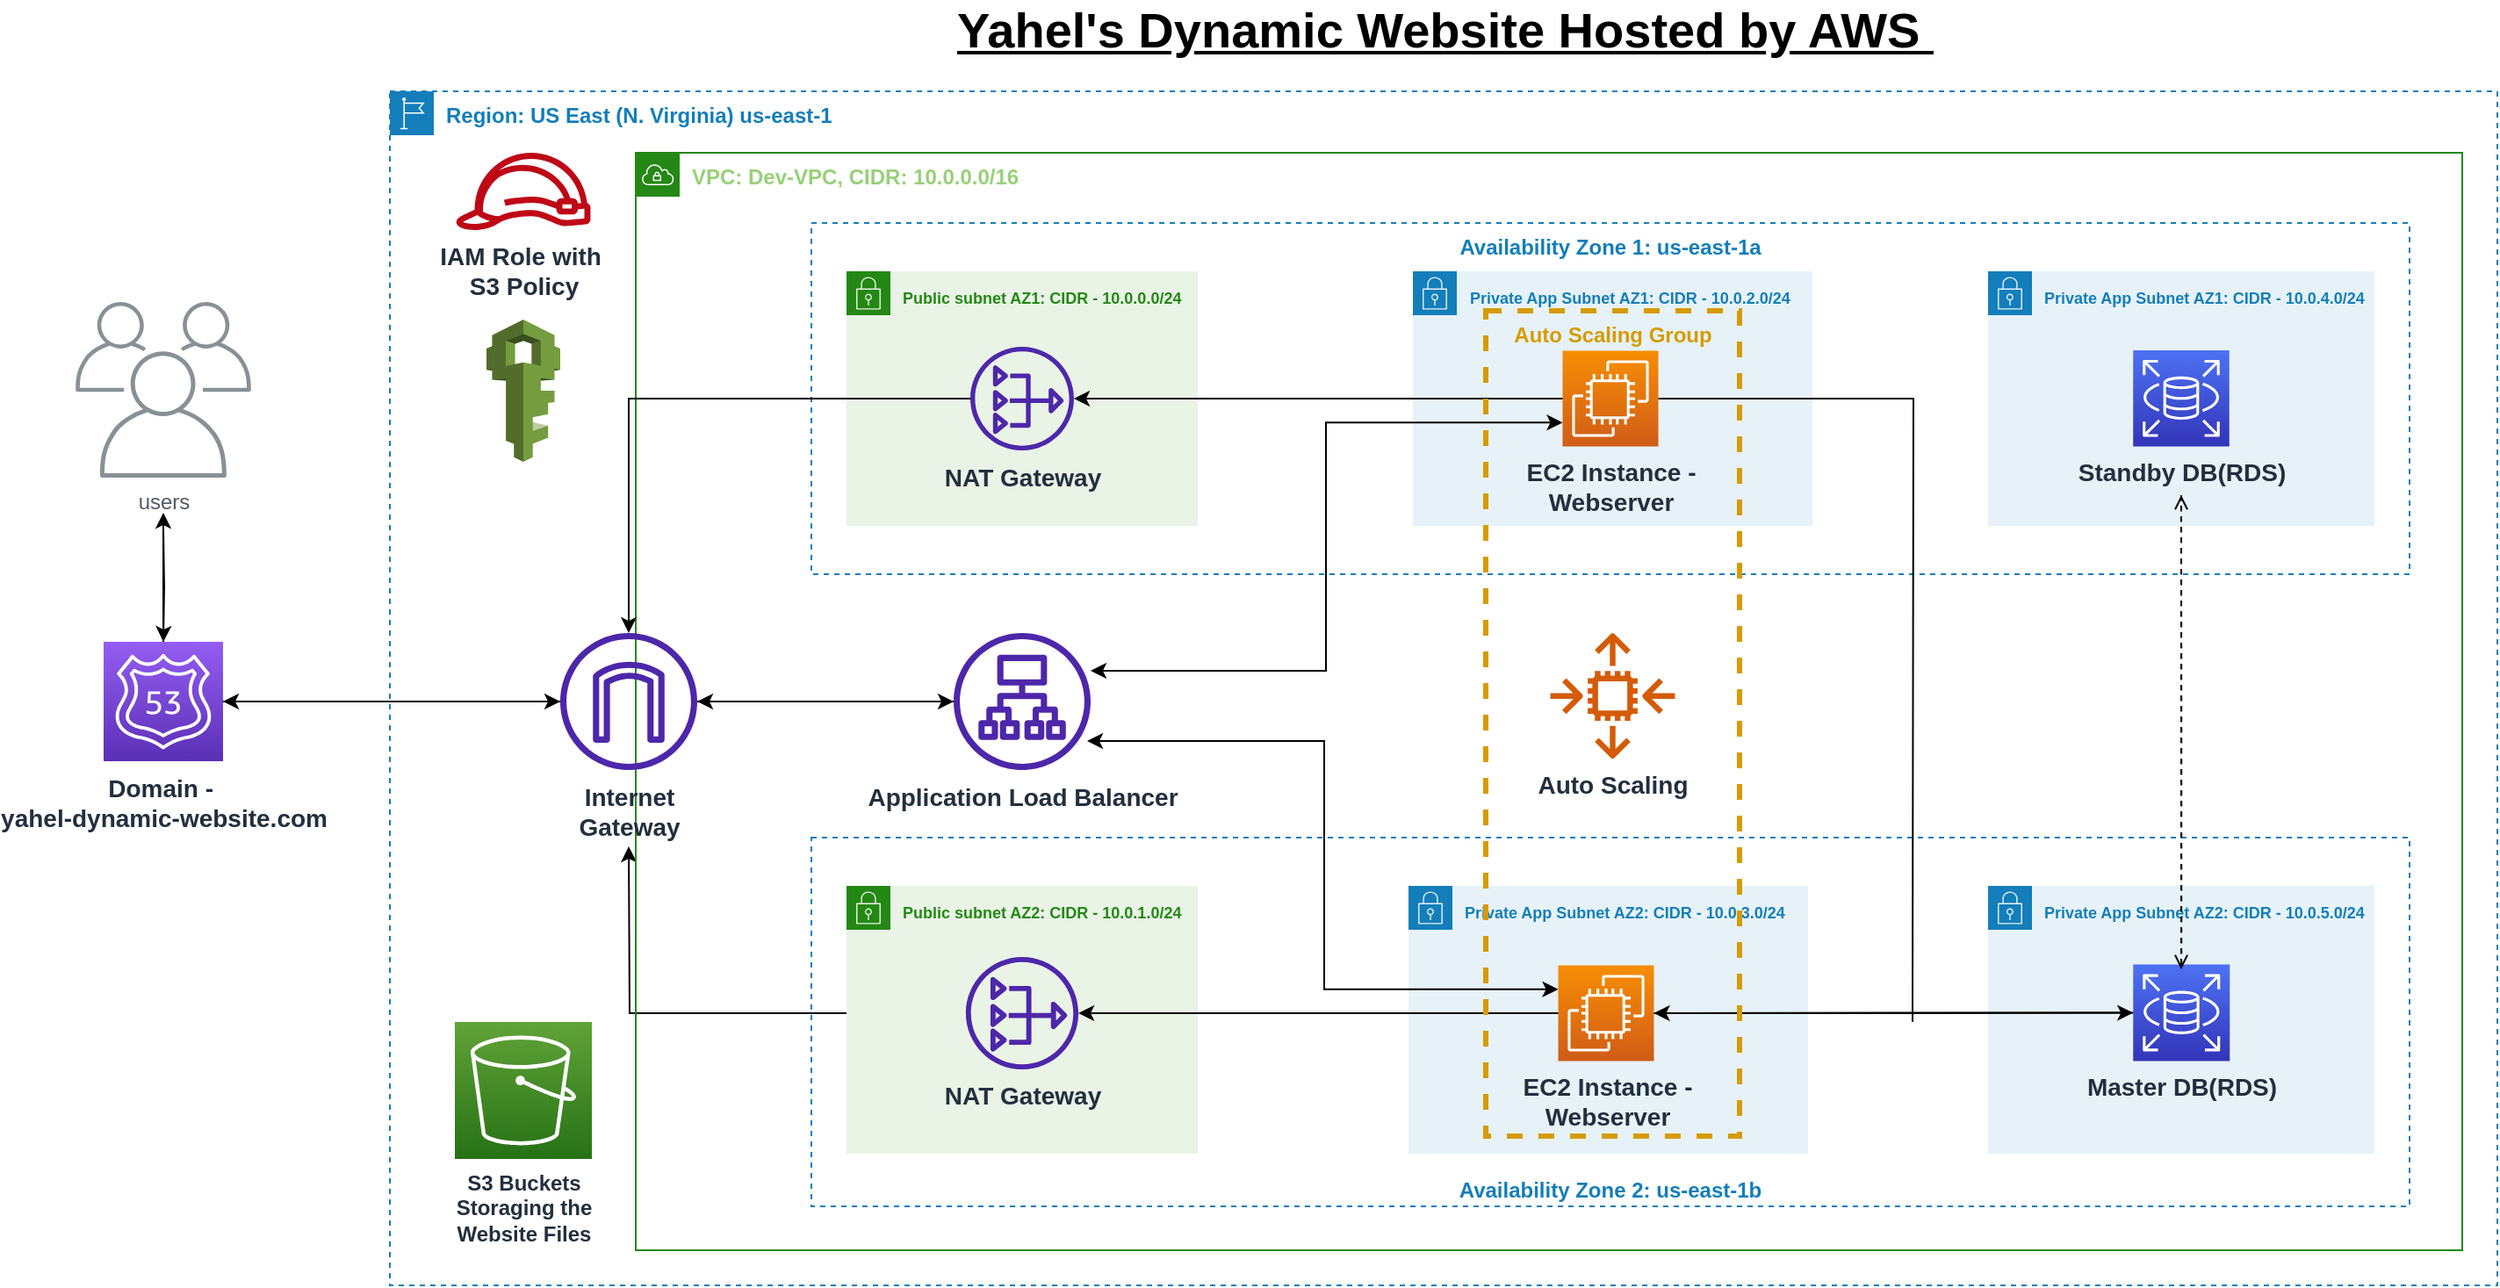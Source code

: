 <mxfile version="21.0.6" type="github" pages="2"><diagram name="‫עמוד-1‬" id="mrqyS759cPholUG1vYj5"><mxGraphModel dx="2927" dy="2315" grid="1" gridSize="10" guides="1" tooltips="1" connect="1" arrows="1" fold="1" page="1" pageScale="1" pageWidth="827" pageHeight="1169" math="0" shadow="0"><root><mxCell id="0"/><mxCell id="1" parent="0"/><mxCell id="oD1nlPDl4kJkuh32AADf-1" value="&lt;b&gt;Region: US East (N. Virginia) us-east-1&lt;/b&gt;" style="points=[[0,0],[0.25,0],[0.5,0],[0.75,0],[1,0],[1,0.25],[1,0.5],[1,0.75],[1,1],[0.75,1],[0.5,1],[0.25,1],[0,1],[0,0.75],[0,0.5],[0,0.25]];outlineConnect=0;gradientColor=none;html=1;whiteSpace=wrap;fontSize=12;fontStyle=0;container=1;pointerEvents=0;collapsible=0;recursiveResize=0;shape=mxgraph.aws4.group;grIcon=mxgraph.aws4.group_region;strokeColor=#147EBA;fillColor=none;verticalAlign=top;align=left;spacingLeft=30;fontColor=#147EBA;dashed=1;" parent="1" vertex="1"><mxGeometry x="-187" y="-50" width="1200" height="680" as="geometry"/></mxCell><mxCell id="oD1nlPDl4kJkuh32AADf-19" style="edgeStyle=orthogonalEdgeStyle;rounded=0;orthogonalLoop=1;jettySize=auto;html=1;" parent="oD1nlPDl4kJkuh32AADf-1" source="oD1nlPDl4kJkuh32AADf-16" edge="1"><mxGeometry relative="1" as="geometry"><mxPoint x="136" y="430" as="targetPoint"/></mxGeometry></mxCell><mxCell id="oD1nlPDl4kJkuh32AADf-104" value="&lt;b&gt;S3 Buckets &lt;br&gt;Storaging the&lt;br&gt;Website Files&lt;/b&gt;" style="sketch=0;points=[[0,0,0],[0.25,0,0],[0.5,0,0],[0.75,0,0],[1,0,0],[0,1,0],[0.25,1,0],[0.5,1,0],[0.75,1,0],[1,1,0],[0,0.25,0],[0,0.5,0],[0,0.75,0],[1,0.25,0],[1,0.5,0],[1,0.75,0]];outlineConnect=0;fontColor=#232F3E;gradientColor=#60A337;gradientDirection=north;fillColor=#277116;strokeColor=#ffffff;dashed=0;verticalLabelPosition=bottom;verticalAlign=top;align=center;html=1;fontSize=12;fontStyle=0;aspect=fixed;shape=mxgraph.aws4.resourceIcon;resIcon=mxgraph.aws4.s3;" parent="oD1nlPDl4kJkuh32AADf-1" vertex="1"><mxGeometry x="37" y="530" width="78" height="78" as="geometry"/></mxCell><mxCell id="oD1nlPDl4kJkuh32AADf-107" value="&lt;font style=&quot;font-size: 14px;&quot;&gt;IAM Role with&amp;nbsp;&lt;br&gt;S3 Policy&lt;/font&gt;" style="sketch=0;outlineConnect=0;fontColor=#232F3E;gradientColor=none;fillColor=#BF0816;strokeColor=none;dashed=0;verticalLabelPosition=bottom;verticalAlign=top;align=center;html=1;fontSize=12;fontStyle=1;aspect=fixed;pointerEvents=1;shape=mxgraph.aws4.role;" parent="oD1nlPDl4kJkuh32AADf-1" vertex="1"><mxGeometry x="37" y="35" width="78" height="44" as="geometry"/></mxCell><mxCell id="oD1nlPDl4kJkuh32AADf-108" value="" style="outlineConnect=0;dashed=0;verticalLabelPosition=bottom;verticalAlign=top;align=center;html=1;shape=mxgraph.aws3.iam;fillColor=#759C3E;gradientColor=none;" parent="oD1nlPDl4kJkuh32AADf-1" vertex="1"><mxGeometry x="55" y="130" width="42" height="81" as="geometry"/></mxCell><mxCell id="oD1nlPDl4kJkuh32AADf-53" value="" style="endArrow=classic;html=1;rounded=0;entryX=1;entryY=0;entryDx=0;entryDy=0;" parent="1" edge="1"><mxGeometry width="50" height="50" relative="1" as="geometry"><mxPoint x="340" y="280" as="sourcePoint"/><mxPoint x="212" y="280" as="targetPoint"/></mxGeometry></mxCell><mxCell id="oD1nlPDl4kJkuh32AADf-56" value="" style="endArrow=classic;html=1;rounded=0;entryX=0.75;entryY=0;entryDx=0;entryDy=0;" parent="1" edge="1"><mxGeometry width="50" height="50" relative="1" as="geometry"><mxPoint x="340" y="320" as="sourcePoint"/><mxPoint x="210" y="320" as="targetPoint"/></mxGeometry></mxCell><mxCell id="oD1nlPDl4kJkuh32AADf-99" style="edgeStyle=orthogonalEdgeStyle;rounded=0;orthogonalLoop=1;jettySize=auto;html=1;" parent="1" source="oD1nlPDl4kJkuh32AADf-98" target="oD1nlPDl4kJkuh32AADf-13" edge="1"><mxGeometry relative="1" as="geometry"/></mxCell><mxCell id="oD1nlPDl4kJkuh32AADf-102" style="edgeStyle=orthogonalEdgeStyle;rounded=0;orthogonalLoop=1;jettySize=auto;html=1;" parent="1" source="oD1nlPDl4kJkuh32AADf-98" edge="1"><mxGeometry relative="1" as="geometry"><mxPoint x="-316" y="190" as="targetPoint"/></mxGeometry></mxCell><mxCell id="oD1nlPDl4kJkuh32AADf-98" value="&lt;b style=&quot;font-size: 14px;&quot;&gt;Domain -&amp;nbsp;&lt;br&gt;yahel-dynamic-website.com&lt;br&gt;&lt;/b&gt;" style="sketch=0;points=[[0,0,0],[0.25,0,0],[0.5,0,0],[0.75,0,0],[1,0,0],[0,1,0],[0.25,1,0],[0.5,1,0],[0.75,1,0],[1,1,0],[0,0.25,0],[0,0.5,0],[0,0.75,0],[1,0.25,0],[1,0.5,0],[1,0.75,0]];outlineConnect=0;fontColor=#232F3E;gradientColor=#945DF2;gradientDirection=north;fillColor=#5A30B5;strokeColor=#ffffff;dashed=0;verticalLabelPosition=bottom;verticalAlign=top;align=center;html=1;fontSize=12;fontStyle=0;aspect=fixed;shape=mxgraph.aws4.resourceIcon;resIcon=mxgraph.aws4.route_53;" parent="1" vertex="1"><mxGeometry x="-350" y="263.5" width="68" height="68" as="geometry"/></mxCell><mxCell id="oD1nlPDl4kJkuh32AADf-100" style="edgeStyle=orthogonalEdgeStyle;rounded=0;orthogonalLoop=1;jettySize=auto;html=1;" parent="1" source="oD1nlPDl4kJkuh32AADf-13" target="oD1nlPDl4kJkuh32AADf-98" edge="1"><mxGeometry relative="1" as="geometry"/></mxCell><mxCell id="oD1nlPDl4kJkuh32AADf-103" style="edgeStyle=orthogonalEdgeStyle;rounded=0;orthogonalLoop=1;jettySize=auto;html=1;entryX=0.5;entryY=0;entryDx=0;entryDy=0;entryPerimeter=0;" parent="1" target="oD1nlPDl4kJkuh32AADf-98" edge="1"><mxGeometry relative="1" as="geometry"><mxPoint x="-316" y="200" as="sourcePoint"/></mxGeometry></mxCell><mxCell id="oD1nlPDl4kJkuh32AADf-101" value="users" style="sketch=0;outlineConnect=0;gradientColor=none;fontColor=#545B64;strokeColor=none;fillColor=#879196;dashed=0;verticalLabelPosition=bottom;verticalAlign=top;align=center;html=1;fontSize=12;fontStyle=0;aspect=fixed;shape=mxgraph.aws4.illustration_users;pointerEvents=1" parent="1" vertex="1"><mxGeometry x="-366" y="70" width="100" height="100" as="geometry"/></mxCell><mxCell id="oD1nlPDl4kJkuh32AADf-109" value="&lt;font style=&quot;font-size: 28px;&quot;&gt;&lt;b&gt;&lt;u&gt;Yahel's Dynamic Website Hosted by AWS&amp;nbsp;&lt;/u&gt;&lt;/b&gt;&lt;/font&gt;" style="text;strokeColor=none;align=center;fillColor=none;html=1;verticalAlign=middle;whiteSpace=wrap;rounded=0;" parent="1" vertex="1"><mxGeometry x="119" y="-100" width="590" height="30" as="geometry"/></mxCell><mxCell id="oD1nlPDl4kJkuh32AADf-2" value="&lt;font color=&quot;#97d077&quot;&gt;&lt;b&gt;VPC: Dev-VPC, CIDR: 10.0.0.0/16&lt;/b&gt;&lt;/font&gt;" style="points=[[0,0],[0.25,0],[0.5,0],[0.75,0],[1,0],[1,0.25],[1,0.5],[1,0.75],[1,1],[0.75,1],[0.5,1],[0.25,1],[0,1],[0,0.75],[0,0.5],[0,0.25]];outlineConnect=0;gradientColor=none;html=1;whiteSpace=wrap;fontSize=12;fontStyle=0;container=1;pointerEvents=0;collapsible=0;recursiveResize=0;shape=mxgraph.aws4.group;grIcon=mxgraph.aws4.group_vpc;strokeColor=#248814;fillColor=none;verticalAlign=top;align=left;spacingLeft=30;fontColor=#AAB7B8;dashed=0;" parent="1" vertex="1"><mxGeometry x="-47" y="-15" width="1040" height="625" as="geometry"/></mxCell><mxCell id="oD1nlPDl4kJkuh32AADf-4" value="&lt;b&gt;Availability Zone 1: us-east-1a&lt;/b&gt;" style="fillColor=none;strokeColor=#147EBA;dashed=1;verticalAlign=top;fontStyle=0;fontColor=#147EBA;whiteSpace=wrap;html=1;labelBackgroundColor=default;" parent="oD1nlPDl4kJkuh32AADf-2" vertex="1"><mxGeometry x="100" y="40" width="910" height="200" as="geometry"/></mxCell><mxCell id="oD1nlPDl4kJkuh32AADf-5" value="&lt;b&gt;Availability Zone 2: us-east-1b&lt;/b&gt;" style="fillColor=none;strokeColor=#147EBA;dashed=1;verticalAlign=bottom;fontStyle=0;fontColor=#147EBA;whiteSpace=wrap;html=1;" parent="oD1nlPDl4kJkuh32AADf-2" vertex="1"><mxGeometry x="100" y="390" width="910" height="210" as="geometry"/></mxCell><mxCell id="oD1nlPDl4kJkuh32AADf-6" value="&lt;b&gt;&lt;font style=&quot;font-size: 9px;&quot;&gt;Public subnet AZ1: CIDR - 10.0.0.0/24&lt;/font&gt;&lt;/b&gt;" style="points=[[0,0],[0.25,0],[0.5,0],[0.75,0],[1,0],[1,0.25],[1,0.5],[1,0.75],[1,1],[0.75,1],[0.5,1],[0.25,1],[0,1],[0,0.75],[0,0.5],[0,0.25]];outlineConnect=0;gradientColor=none;html=1;whiteSpace=wrap;fontSize=12;fontStyle=0;container=1;pointerEvents=0;collapsible=0;recursiveResize=0;shape=mxgraph.aws4.group;grIcon=mxgraph.aws4.group_security_group;grStroke=0;strokeColor=#248814;fillColor=#E9F3E6;verticalAlign=top;align=left;spacingLeft=30;fontColor=#248814;dashed=0;" parent="oD1nlPDl4kJkuh32AADf-2" vertex="1"><mxGeometry x="120" y="67.5" width="200" height="145" as="geometry"/></mxCell><mxCell id="oD1nlPDl4kJkuh32AADf-15" value="&lt;b&gt;&lt;font style=&quot;font-size: 14px;&quot;&gt;NAT Gateway&lt;/font&gt;&lt;/b&gt;" style="sketch=0;outlineConnect=0;fontColor=#232F3E;gradientColor=none;fillColor=#4D27AA;strokeColor=none;dashed=0;verticalLabelPosition=bottom;verticalAlign=top;align=center;html=1;fontSize=12;fontStyle=0;aspect=fixed;pointerEvents=1;shape=mxgraph.aws4.nat_gateway;" parent="oD1nlPDl4kJkuh32AADf-6" vertex="1"><mxGeometry x="70.5" y="43" width="59" height="59" as="geometry"/></mxCell><mxCell id="oD1nlPDl4kJkuh32AADf-7" value="&lt;b style=&quot;border-color: var(--border-color);&quot;&gt;&lt;font style=&quot;border-color: var(--border-color); font-size: 9px;&quot;&gt;Public subnet AZ2: CIDR - 10.0.1.0/24&lt;/font&gt;&lt;/b&gt;" style="points=[[0,0],[0.25,0],[0.5,0],[0.75,0],[1,0],[1,0.25],[1,0.5],[1,0.75],[1,1],[0.75,1],[0.5,1],[0.25,1],[0,1],[0,0.75],[0,0.5],[0,0.25]];outlineConnect=0;gradientColor=none;html=1;whiteSpace=wrap;fontSize=12;fontStyle=0;container=1;pointerEvents=0;collapsible=0;recursiveResize=0;shape=mxgraph.aws4.group;grIcon=mxgraph.aws4.group_security_group;grStroke=0;strokeColor=#248814;fillColor=#E9F3E6;verticalAlign=top;align=left;spacingLeft=30;fontColor=#248814;dashed=0;" parent="oD1nlPDl4kJkuh32AADf-2" vertex="1"><mxGeometry x="120" y="417.5" width="200" height="152.5" as="geometry"/></mxCell><mxCell id="oD1nlPDl4kJkuh32AADf-16" value="&lt;b&gt;&lt;font style=&quot;font-size: 14px;&quot;&gt;NAT Gateway&lt;/font&gt;&lt;/b&gt;" style="sketch=0;outlineConnect=0;fontColor=#232F3E;gradientColor=none;fillColor=#4D27AA;strokeColor=none;dashed=0;verticalLabelPosition=bottom;verticalAlign=top;align=center;html=1;fontSize=12;fontStyle=0;aspect=fixed;pointerEvents=1;shape=mxgraph.aws4.nat_gateway;" parent="oD1nlPDl4kJkuh32AADf-7" vertex="1"><mxGeometry x="67.94" y="40.44" width="64.12" height="64.12" as="geometry"/></mxCell><mxCell id="oD1nlPDl4kJkuh32AADf-8" value="&lt;b&gt;&lt;font style=&quot;font-size: 9px;&quot;&gt;Private App Subnet AZ1: CIDR - 10.0.2.0/24&lt;/font&gt;&lt;/b&gt;" style="points=[[0,0],[0.25,0],[0.5,0],[0.75,0],[1,0],[1,0.25],[1,0.5],[1,0.75],[1,1],[0.75,1],[0.5,1],[0.25,1],[0,1],[0,0.75],[0,0.5],[0,0.25]];outlineConnect=0;gradientColor=none;html=1;whiteSpace=wrap;fontSize=12;fontStyle=0;container=1;pointerEvents=0;collapsible=0;recursiveResize=0;shape=mxgraph.aws4.group;grIcon=mxgraph.aws4.group_security_group;grStroke=0;strokeColor=#147EBA;fillColor=#E6F2F8;verticalAlign=top;align=left;spacingLeft=30;fontColor=#147EBA;dashed=0;" parent="oD1nlPDl4kJkuh32AADf-2" vertex="1"><mxGeometry x="442.5" y="67.5" width="227.5" height="145" as="geometry"/></mxCell><mxCell id="oD1nlPDl4kJkuh32AADf-93" style="edgeStyle=orthogonalEdgeStyle;rounded=0;orthogonalLoop=1;jettySize=auto;html=1;endArrow=none;endFill=0;" parent="oD1nlPDl4kJkuh32AADf-8" source="oD1nlPDl4kJkuh32AADf-23" edge="1"><mxGeometry relative="1" as="geometry"><mxPoint x="284.5" y="417.5" as="targetPoint"/></mxGeometry></mxCell><mxCell id="oD1nlPDl4kJkuh32AADf-23" value="&lt;font style=&quot;font-size: 14px;&quot;&gt;EC2 Instance -&lt;br&gt;Webserver&lt;/font&gt;" style="sketch=0;points=[[0,0,0],[0.25,0,0],[0.5,0,0],[0.75,0,0],[1,0,0],[0,1,0],[0.25,1,0],[0.5,1,0],[0.75,1,0],[1,1,0],[0,0.25,0],[0,0.5,0],[0,0.75,0],[1,0.25,0],[1,0.5,0],[1,0.75,0]];outlineConnect=0;fontColor=#232F3E;gradientColor=#F78E04;gradientDirection=north;fillColor=#D05C17;strokeColor=#ffffff;dashed=0;verticalLabelPosition=bottom;verticalAlign=top;align=center;html=1;fontSize=12;fontStyle=1;aspect=fixed;shape=mxgraph.aws4.resourceIcon;resIcon=mxgraph.aws4.ec2;" parent="oD1nlPDl4kJkuh32AADf-8" vertex="1"><mxGeometry x="85.25" y="45.25" width="54.5" height="54.5" as="geometry"/></mxCell><mxCell id="oD1nlPDl4kJkuh32AADf-11" value="&lt;b style=&quot;border-color: var(--border-color);&quot;&gt;&lt;font style=&quot;border-color: var(--border-color); font-size: 9px;&quot;&gt;Private App Subnet AZ2: CIDR - 10.0.3.0/24&lt;/font&gt;&lt;/b&gt;" style="points=[[0,0],[0.25,0],[0.5,0],[0.75,0],[1,0],[1,0.25],[1,0.5],[1,0.75],[1,1],[0.75,1],[0.5,1],[0.25,1],[0,1],[0,0.75],[0,0.5],[0,0.25]];outlineConnect=0;gradientColor=none;html=1;whiteSpace=wrap;fontSize=12;fontStyle=0;container=1;pointerEvents=0;collapsible=0;recursiveResize=0;shape=mxgraph.aws4.group;grIcon=mxgraph.aws4.group_security_group;grStroke=0;strokeColor=#147EBA;fillColor=#E6F2F8;verticalAlign=top;align=left;spacingLeft=30;fontColor=#147EBA;dashed=0;" parent="oD1nlPDl4kJkuh32AADf-2" vertex="1"><mxGeometry x="440" y="417.5" width="227.5" height="152.5" as="geometry"/></mxCell><mxCell id="oD1nlPDl4kJkuh32AADf-24" value="&lt;font style=&quot;font-size: 14px;&quot;&gt;EC2 Instance -&lt;br&gt;Webserver&lt;/font&gt;" style="sketch=0;points=[[0,0,0],[0.25,0,0],[0.5,0,0],[0.75,0,0],[1,0,0],[0,1,0],[0.25,1,0],[0.5,1,0],[0.75,1,0],[1,1,0],[0,0.25,0],[0,0.5,0],[0,0.75,0],[1,0.25,0],[1,0.5,0],[1,0.75,0]];outlineConnect=0;fontColor=#232F3E;gradientColor=#F78E04;gradientDirection=north;fillColor=#D05C17;strokeColor=#ffffff;dashed=0;verticalLabelPosition=bottom;verticalAlign=top;align=center;html=1;fontSize=12;fontStyle=1;aspect=fixed;shape=mxgraph.aws4.resourceIcon;resIcon=mxgraph.aws4.ec2;" parent="oD1nlPDl4kJkuh32AADf-11" vertex="1"><mxGeometry x="85.25" y="45.25" width="54.5" height="54.5" as="geometry"/></mxCell><mxCell id="oD1nlPDl4kJkuh32AADf-10" value="&lt;b style=&quot;border-color: var(--border-color);&quot;&gt;&lt;font style=&quot;border-color: var(--border-color); font-size: 9px;&quot;&gt;Private App Subnet AZ2: CIDR - 10.0.5.0/24&lt;/font&gt;&lt;/b&gt;" style="points=[[0,0],[0.25,0],[0.5,0],[0.75,0],[1,0],[1,0.25],[1,0.5],[1,0.75],[1,1],[0.75,1],[0.5,1],[0.25,1],[0,1],[0,0.75],[0,0.5],[0,0.25]];outlineConnect=0;gradientColor=none;html=1;whiteSpace=wrap;fontSize=12;fontStyle=0;container=1;pointerEvents=0;collapsible=0;recursiveResize=0;shape=mxgraph.aws4.group;grIcon=mxgraph.aws4.group_security_group;grStroke=0;strokeColor=#147EBA;fillColor=#E6F2F8;verticalAlign=top;align=left;spacingLeft=30;fontColor=#147EBA;dashed=0;" parent="oD1nlPDl4kJkuh32AADf-2" vertex="1"><mxGeometry x="770" y="417.5" width="220" height="152.5" as="geometry"/></mxCell><mxCell id="oD1nlPDl4kJkuh32AADf-87" value="&lt;font size=&quot;1&quot;&gt;&lt;b style=&quot;font-size: 14px;&quot;&gt;Master DB(RDS)&lt;/b&gt;&lt;/font&gt;" style="sketch=0;points=[[0,0,0],[0.25,0,0],[0.5,0,0],[0.75,0,0],[1,0,0],[0,1,0],[0.25,1,0],[0.5,1,0],[0.75,1,0],[1,1,0],[0,0.25,0],[0,0.5,0],[0,0.75,0],[1,0.25,0],[1,0.5,0],[1,0.75,0]];outlineConnect=0;fontColor=#232F3E;gradientColor=#4D72F3;gradientDirection=north;fillColor=#3334B9;strokeColor=#ffffff;dashed=0;verticalLabelPosition=bottom;verticalAlign=top;align=center;html=1;fontSize=12;fontStyle=0;aspect=fixed;shape=mxgraph.aws4.resourceIcon;resIcon=mxgraph.aws4.rds;" parent="oD1nlPDl4kJkuh32AADf-10" vertex="1"><mxGeometry x="82.63" y="44.75" width="55" height="55" as="geometry"/></mxCell><mxCell id="oD1nlPDl4kJkuh32AADf-9" value="&lt;b style=&quot;border-color: var(--border-color);&quot;&gt;&lt;font style=&quot;border-color: var(--border-color); font-size: 9px;&quot;&gt;Private App Subnet AZ1: CIDR - 10.0.4.0/24&lt;/font&gt;&lt;/b&gt;" style="points=[[0,0],[0.25,0],[0.5,0],[0.75,0],[1,0],[1,0.25],[1,0.5],[1,0.75],[1,1],[0.75,1],[0.5,1],[0.25,1],[0,1],[0,0.75],[0,0.5],[0,0.25]];outlineConnect=0;gradientColor=none;html=1;whiteSpace=wrap;fontSize=12;fontStyle=0;container=1;pointerEvents=0;collapsible=0;recursiveResize=0;shape=mxgraph.aws4.group;grIcon=mxgraph.aws4.group_security_group;grStroke=0;strokeColor=#147EBA;fillColor=#E6F2F8;verticalAlign=top;align=left;spacingLeft=30;fontColor=#147EBA;dashed=0;" parent="oD1nlPDl4kJkuh32AADf-2" vertex="1"><mxGeometry x="770" y="67.5" width="220" height="145" as="geometry"/></mxCell><mxCell id="oD1nlPDl4kJkuh32AADf-57" value="&lt;b&gt;&lt;font style=&quot;font-size: 14px;&quot;&gt;Standby DB(RDS)&lt;/font&gt;&lt;/b&gt;" style="sketch=0;points=[[0,0,0],[0.25,0,0],[0.5,0,0],[0.75,0,0],[1,0,0],[0,1,0],[0.25,1,0],[0.5,1,0],[0.75,1,0],[1,1,0],[0,0.25,0],[0,0.5,0],[0,0.75,0],[1,0.25,0],[1,0.5,0],[1,0.75,0]];outlineConnect=0;fontColor=#232F3E;gradientColor=#4D72F3;gradientDirection=north;fillColor=#3334B9;strokeColor=#ffffff;dashed=0;verticalLabelPosition=bottom;verticalAlign=top;align=center;html=1;fontSize=12;fontStyle=0;aspect=fixed;shape=mxgraph.aws4.resourceIcon;resIcon=mxgraph.aws4.rds;" parent="oD1nlPDl4kJkuh32AADf-9" vertex="1"><mxGeometry x="82.62" y="45" width="54.75" height="54.75" as="geometry"/></mxCell><mxCell id="oD1nlPDl4kJkuh32AADf-21" style="edgeStyle=orthogonalEdgeStyle;rounded=0;orthogonalLoop=1;jettySize=auto;html=1;" parent="oD1nlPDl4kJkuh32AADf-2" source="oD1nlPDl4kJkuh32AADf-13" target="oD1nlPDl4kJkuh32AADf-20" edge="1"><mxGeometry relative="1" as="geometry"/></mxCell><mxCell id="oD1nlPDl4kJkuh32AADf-13" value="&lt;b style=&quot;font-size: 14px;&quot;&gt;&lt;font style=&quot;font-size: 14px;&quot;&gt;Internet &lt;br&gt;Gateway&lt;/font&gt;&lt;/b&gt;" style="sketch=0;outlineConnect=0;fontColor=#232F3E;gradientColor=none;fillColor=#4D27AA;strokeColor=none;dashed=0;verticalLabelPosition=bottom;verticalAlign=top;align=center;html=1;fontSize=12;fontStyle=0;aspect=fixed;pointerEvents=1;shape=mxgraph.aws4.internet_gateway;" parent="oD1nlPDl4kJkuh32AADf-2" vertex="1"><mxGeometry x="-43" y="273.5" width="78" height="78" as="geometry"/></mxCell><mxCell id="oD1nlPDl4kJkuh32AADf-18" style="edgeStyle=orthogonalEdgeStyle;rounded=0;orthogonalLoop=1;jettySize=auto;html=1;" parent="oD1nlPDl4kJkuh32AADf-2" source="oD1nlPDl4kJkuh32AADf-15" target="oD1nlPDl4kJkuh32AADf-13" edge="1"><mxGeometry relative="1" as="geometry"/></mxCell><mxCell id="oD1nlPDl4kJkuh32AADf-22" style="edgeStyle=orthogonalEdgeStyle;rounded=0;orthogonalLoop=1;jettySize=auto;html=1;" parent="oD1nlPDl4kJkuh32AADf-2" source="oD1nlPDl4kJkuh32AADf-20" target="oD1nlPDl4kJkuh32AADf-13" edge="1"><mxGeometry relative="1" as="geometry"/></mxCell><mxCell id="oD1nlPDl4kJkuh32AADf-20" value="&lt;b&gt;&lt;font style=&quot;font-size: 14px;&quot;&gt;Application Load Balancer&lt;/font&gt;&lt;/b&gt;" style="sketch=0;outlineConnect=0;fontColor=#232F3E;gradientColor=none;fillColor=#4D27AA;strokeColor=none;dashed=0;verticalLabelPosition=bottom;verticalAlign=top;align=center;html=1;fontSize=12;fontStyle=0;aspect=fixed;pointerEvents=1;shape=mxgraph.aws4.application_load_balancer;" parent="oD1nlPDl4kJkuh32AADf-2" vertex="1"><mxGeometry x="181" y="273.5" width="78" height="78" as="geometry"/></mxCell><mxCell id="oD1nlPDl4kJkuh32AADf-29" style="edgeStyle=orthogonalEdgeStyle;rounded=0;orthogonalLoop=1;jettySize=auto;html=1;" parent="oD1nlPDl4kJkuh32AADf-2" source="oD1nlPDl4kJkuh32AADf-24" target="oD1nlPDl4kJkuh32AADf-16" edge="1"><mxGeometry relative="1" as="geometry"/></mxCell><mxCell id="oD1nlPDl4kJkuh32AADf-30" value="&lt;font style=&quot;font-size: 14px;&quot;&gt;Auto Scaling&lt;/font&gt;" style="sketch=0;outlineConnect=0;fontColor=#232F3E;gradientColor=none;fillColor=#D45B07;strokeColor=none;dashed=0;verticalLabelPosition=bottom;verticalAlign=top;align=center;html=1;fontSize=12;fontStyle=1;aspect=fixed;pointerEvents=1;shape=mxgraph.aws4.auto_scaling2;" parent="oD1nlPDl4kJkuh32AADf-2" vertex="1"><mxGeometry x="520.5" y="273.5" width="71.5" height="71.5" as="geometry"/></mxCell><mxCell id="oD1nlPDl4kJkuh32AADf-36" style="edgeStyle=orthogonalEdgeStyle;rounded=0;orthogonalLoop=1;jettySize=auto;html=1;" parent="oD1nlPDl4kJkuh32AADf-2" source="oD1nlPDl4kJkuh32AADf-23" target="oD1nlPDl4kJkuh32AADf-15" edge="1"><mxGeometry relative="1" as="geometry"/></mxCell><mxCell id="oD1nlPDl4kJkuh32AADf-50" style="edgeStyle=orthogonalEdgeStyle;rounded=0;orthogonalLoop=1;jettySize=auto;html=1;entryX=0;entryY=0.25;entryDx=0;entryDy=0;entryPerimeter=0;" parent="oD1nlPDl4kJkuh32AADf-2" target="oD1nlPDl4kJkuh32AADf-24" edge="1"><mxGeometry relative="1" as="geometry"><mxPoint x="259" y="335" as="sourcePoint"/><Array as="points"><mxPoint x="392" y="335"/><mxPoint x="392" y="476"/></Array></mxGeometry></mxCell><mxCell id="oD1nlPDl4kJkuh32AADf-49" style="edgeStyle=orthogonalEdgeStyle;rounded=0;orthogonalLoop=1;jettySize=auto;html=1;entryX=0;entryY=0.75;entryDx=0;entryDy=0;entryPerimeter=0;" parent="oD1nlPDl4kJkuh32AADf-2" target="oD1nlPDl4kJkuh32AADf-23" edge="1"><mxGeometry relative="1" as="geometry"><mxPoint x="267" y="295" as="sourcePoint"/><Array as="points"><mxPoint x="393" y="295"/><mxPoint x="393" y="154"/></Array></mxGeometry></mxCell><mxCell id="oD1nlPDl4kJkuh32AADf-89" style="edgeStyle=orthogonalEdgeStyle;rounded=0;orthogonalLoop=1;jettySize=auto;html=1;entryX=1;entryY=0.5;entryDx=0;entryDy=0;entryPerimeter=0;" parent="oD1nlPDl4kJkuh32AADf-2" source="oD1nlPDl4kJkuh32AADf-87" target="oD1nlPDl4kJkuh32AADf-24" edge="1"><mxGeometry relative="1" as="geometry"/></mxCell><mxCell id="oD1nlPDl4kJkuh32AADf-90" style="edgeStyle=orthogonalEdgeStyle;rounded=0;orthogonalLoop=1;jettySize=auto;html=1;" parent="oD1nlPDl4kJkuh32AADf-2" source="oD1nlPDl4kJkuh32AADf-24" target="oD1nlPDl4kJkuh32AADf-87" edge="1"><mxGeometry relative="1" as="geometry"/></mxCell><mxCell id="oD1nlPDl4kJkuh32AADf-95" style="edgeStyle=orthogonalEdgeStyle;rounded=0;orthogonalLoop=1;jettySize=auto;html=1;dashed=1;endArrow=open;endFill=0;" parent="oD1nlPDl4kJkuh32AADf-2" source="oD1nlPDl4kJkuh32AADf-87" edge="1"><mxGeometry relative="1" as="geometry"><mxPoint x="880" y="195" as="targetPoint"/></mxGeometry></mxCell><mxCell id="oD1nlPDl4kJkuh32AADf-96" style="edgeStyle=orthogonalEdgeStyle;rounded=0;orthogonalLoop=1;jettySize=auto;html=1;endArrow=open;endFill=0;dashed=1;" parent="oD1nlPDl4kJkuh32AADf-2" edge="1"><mxGeometry relative="1" as="geometry"><mxPoint x="880" y="195" as="sourcePoint"/><mxPoint x="880" y="465" as="targetPoint"/></mxGeometry></mxCell><mxCell id="oD1nlPDl4kJkuh32AADf-34" value="&lt;font color=&quot;#d79b00&quot;&gt;&lt;b&gt;Auto Scaling Group&lt;/b&gt;&lt;/font&gt;" style="fillColor=none;strokeColor=#D79B00;dashed=1;verticalAlign=top;fontStyle=0;whiteSpace=wrap;html=1;strokeWidth=3;" parent="oD1nlPDl4kJkuh32AADf-2" vertex="1"><mxGeometry x="484" y="90" width="144.5" height="470" as="geometry"/></mxCell><mxCell id="oD1nlPDl4kJkuh32AADf-110" value="" style="endArrow=none;html=1;rounded=0;strokeWidth=1;fontSize=11;" parent="1" edge="1"><mxGeometry width="50" height="50" relative="1" as="geometry"><mxPoint x="680" y="470" as="sourcePoint"/><mxPoint x="680" y="475" as="targetPoint"/><Array as="points"><mxPoint x="680" y="480"/></Array></mxGeometry></mxCell></root></mxGraphModel></diagram><diagram id="FadDEqvQEzGeRjGOhez0" name="‫עמוד-2‬"><mxGraphModel dx="1050" dy="573" grid="1" gridSize="10" guides="1" tooltips="1" connect="1" arrows="1" fold="1" page="1" pageScale="1" pageWidth="827" pageHeight="1169" math="0" shadow="0"><root><mxCell id="0"/><mxCell id="1" parent="0"/><mxCell id="_J_KdYBRICuIB1edMw9_-8" style="edgeStyle=orthogonalEdgeStyle;rounded=0;orthogonalLoop=1;jettySize=auto;html=1;entryX=0.5;entryY=0;entryDx=0;entryDy=0;" edge="1" parent="1" source="_J_KdYBRICuIB1edMw9_-1" target="_J_KdYBRICuIB1edMw9_-5"><mxGeometry relative="1" as="geometry"/></mxCell><mxCell id="_J_KdYBRICuIB1edMw9_-9" style="edgeStyle=orthogonalEdgeStyle;rounded=0;orthogonalLoop=1;jettySize=auto;html=1;exitX=0.5;exitY=1;exitDx=0;exitDy=0;entryX=0.5;entryY=0;entryDx=0;entryDy=0;" edge="1" parent="1" source="_J_KdYBRICuIB1edMw9_-1" target="_J_KdYBRICuIB1edMw9_-6"><mxGeometry relative="1" as="geometry"/></mxCell><mxCell id="_J_KdYBRICuIB1edMw9_-10" style="edgeStyle=orthogonalEdgeStyle;rounded=0;orthogonalLoop=1;jettySize=auto;html=1;entryX=0.5;entryY=0;entryDx=0;entryDy=0;" edge="1" parent="1" source="_J_KdYBRICuIB1edMw9_-1" target="_J_KdYBRICuIB1edMw9_-7"><mxGeometry relative="1" as="geometry"/></mxCell><mxCell id="_J_KdYBRICuIB1edMw9_-1" value="App" style="rounded=1;whiteSpace=wrap;html=1;fillColor=#b1ddf0;strokeColor=#10739e;" vertex="1" parent="1"><mxGeometry x="354" y="200" width="120" height="60" as="geometry"/></mxCell><mxCell id="_J_KdYBRICuIB1edMw9_-2" value="Provider(store.js)" style="rounded=1;whiteSpace=wrap;html=1;fillColor=#b1ddf0;strokeColor=#10739e;" vertex="1" parent="1"><mxGeometry x="354" y="90" width="120" height="60" as="geometry"/></mxCell><mxCell id="_J_KdYBRICuIB1edMw9_-3" value="" style="endArrow=classic;html=1;rounded=0;exitX=0.5;exitY=1;exitDx=0;exitDy=0;entryX=0.5;entryY=0;entryDx=0;entryDy=0;fillColor=#b1ddf0;strokeColor=#000000;" edge="1" parent="1" source="_J_KdYBRICuIB1edMw9_-2" target="_J_KdYBRICuIB1edMw9_-1"><mxGeometry width="50" height="50" relative="1" as="geometry"><mxPoint x="404" y="280" as="sourcePoint"/><mxPoint x="454" y="230" as="targetPoint"/></mxGeometry></mxCell><mxCell id="_J_KdYBRICuIB1edMw9_-5" value="ImageList" style="rounded=0;whiteSpace=wrap;html=1;fillColor=#fff2cc;strokeColor=#d6b656;" vertex="1" parent="1"><mxGeometry x="190" y="280" width="120" height="60" as="geometry"/></mxCell><mxCell id="_J_KdYBRICuIB1edMw9_-6" value="TodoList" style="rounded=0;whiteSpace=wrap;html=1;fillColor=#d5e8d4;strokeColor=#82b366;" vertex="1" parent="1"><mxGeometry x="353.5" y="280" width="120" height="60" as="geometry"/></mxCell><mxCell id="_J_KdYBRICuIB1edMw9_-7" value="Weather" style="rounded=0;whiteSpace=wrap;html=1;fillColor=#f8cecc;strokeColor=#b85450;" vertex="1" parent="1"><mxGeometry x="510" y="280" width="120" height="60" as="geometry"/></mxCell><mxCell id="_J_KdYBRICuIB1edMw9_-14" value="TodoEntry" style="rounded=0;whiteSpace=wrap;html=1;fillColor=#d5e8d4;strokeColor=#82b366;" vertex="1" parent="1"><mxGeometry x="366" y="360" width="96" height="30" as="geometry"/></mxCell><mxCell id="_J_KdYBRICuIB1edMw9_-16" value="TodoEntry" style="rounded=0;whiteSpace=wrap;html=1;fillColor=#d5e8d4;strokeColor=#82b366;" vertex="1" parent="1"><mxGeometry x="366" y="460" width="96" height="30" as="geometry"/></mxCell><mxCell id="_J_KdYBRICuIB1edMw9_-17" value="TodoEntry" style="rounded=0;whiteSpace=wrap;html=1;fillColor=#d5e8d4;strokeColor=#82b366;" vertex="1" parent="1"><mxGeometry x="366" y="410" width="96" height="30" as="geometry"/></mxCell><mxCell id="_J_KdYBRICuIB1edMw9_-18" value="" style="endArrow=none;dashed=1;html=1;rounded=0;entryX=0;entryY=0.5;entryDx=0;entryDy=0;fillColor=#d5e8d4;strokeColor=#82b366;" edge="1" parent="1" target="_J_KdYBRICuIB1edMw9_-6"><mxGeometry width="50" height="50" relative="1" as="geometry"><mxPoint x="330" y="310" as="sourcePoint"/><mxPoint x="440" y="230" as="targetPoint"/></mxGeometry></mxCell><mxCell id="_J_KdYBRICuIB1edMw9_-19" value="" style="endArrow=none;dashed=1;html=1;rounded=0;fillColor=#d5e8d4;strokeColor=#82b366;" edge="1" parent="1"><mxGeometry width="50" height="50" relative="1" as="geometry"><mxPoint x="330" y="470" as="sourcePoint"/><mxPoint x="330" y="310" as="targetPoint"/></mxGeometry></mxCell><mxCell id="_J_KdYBRICuIB1edMw9_-20" value="" style="endArrow=none;dashed=1;html=1;rounded=0;entryX=0;entryY=0.5;entryDx=0;entryDy=0;fillColor=#d5e8d4;strokeColor=#82b366;" edge="1" parent="1" target="_J_KdYBRICuIB1edMw9_-14"><mxGeometry width="50" height="50" relative="1" as="geometry"><mxPoint x="330" y="375" as="sourcePoint"/><mxPoint x="380" y="350" as="targetPoint"/></mxGeometry></mxCell><mxCell id="_J_KdYBRICuIB1edMw9_-21" value="" style="endArrow=none;dashed=1;html=1;rounded=0;entryX=0;entryY=0.5;entryDx=0;entryDy=0;fillColor=#d5e8d4;strokeColor=#82b366;" edge="1" parent="1"><mxGeometry width="50" height="50" relative="1" as="geometry"><mxPoint x="330" y="424.5" as="sourcePoint"/><mxPoint x="366" y="424.5" as="targetPoint"/></mxGeometry></mxCell><mxCell id="_J_KdYBRICuIB1edMw9_-22" value="" style="endArrow=none;dashed=1;html=1;rounded=0;entryX=0;entryY=0.5;entryDx=0;entryDy=0;fillColor=#d5e8d4;strokeColor=#82b366;" edge="1" parent="1" target="_J_KdYBRICuIB1edMw9_-16"><mxGeometry width="50" height="50" relative="1" as="geometry"><mxPoint x="330" y="475" as="sourcePoint"/><mxPoint x="366" y="485" as="targetPoint"/></mxGeometry></mxCell><mxCell id="_J_KdYBRICuIB1edMw9_-23" value="Quote" style="rounded=0;whiteSpace=wrap;html=1;fillColor=#f8cecc;strokeColor=#b85450;" vertex="1" parent="1"><mxGeometry x="670" y="280" width="120" height="60" as="geometry"/></mxCell><mxCell id="_J_KdYBRICuIB1edMw9_-24" value="" style="endArrow=classic;html=1;rounded=0;entryX=0.5;entryY=0;entryDx=0;entryDy=0;" edge="1" parent="1" target="_J_KdYBRICuIB1edMw9_-23"><mxGeometry width="50" height="50" relative="1" as="geometry"><mxPoint x="570" y="230" as="sourcePoint"/><mxPoint x="790" y="230" as="targetPoint"/><Array as="points"><mxPoint x="730" y="230"/></Array></mxGeometry></mxCell><mxCell id="_J_KdYBRICuIB1edMw9_-25" value="ImageCard" style="rounded=0;whiteSpace=wrap;html=1;fillColor=#fff2cc;strokeColor=#d6b656;" vertex="1" parent="1"><mxGeometry x="206" y="360" width="96" height="30" as="geometry"/></mxCell><mxCell id="_J_KdYBRICuIB1edMw9_-26" value="ImageCard" style="rounded=0;whiteSpace=wrap;html=1;fillColor=#fff2cc;strokeColor=#d6b656;" vertex="1" parent="1"><mxGeometry x="206" y="460" width="96" height="30" as="geometry"/></mxCell><mxCell id="_J_KdYBRICuIB1edMw9_-27" value="ImageCard" style="rounded=0;whiteSpace=wrap;html=1;fillColor=#fff2cc;strokeColor=#d6b656;" vertex="1" parent="1"><mxGeometry x="206" y="410" width="96" height="30" as="geometry"/></mxCell><mxCell id="_J_KdYBRICuIB1edMw9_-28" value="" style="endArrow=none;dashed=1;html=1;rounded=0;entryX=0;entryY=0.5;entryDx=0;entryDy=0;fillColor=#fff2cc;strokeColor=#d6b656;" edge="1" parent="1"><mxGeometry width="50" height="50" relative="1" as="geometry"><mxPoint x="170" y="310" as="sourcePoint"/><mxPoint x="194" y="310" as="targetPoint"/></mxGeometry></mxCell><mxCell id="_J_KdYBRICuIB1edMw9_-29" value="" style="endArrow=none;dashed=1;html=1;rounded=0;fillColor=#fff2cc;strokeColor=#d6b656;" edge="1" parent="1"><mxGeometry width="50" height="50" relative="1" as="geometry"><mxPoint x="170" y="470" as="sourcePoint"/><mxPoint x="170" y="310" as="targetPoint"/></mxGeometry></mxCell><mxCell id="_J_KdYBRICuIB1edMw9_-30" value="" style="endArrow=none;dashed=1;html=1;rounded=0;entryX=0;entryY=0.5;entryDx=0;entryDy=0;fillColor=#fff2cc;strokeColor=#d6b656;" edge="1" target="_J_KdYBRICuIB1edMw9_-25" parent="1"><mxGeometry width="50" height="50" relative="1" as="geometry"><mxPoint x="170" y="375" as="sourcePoint"/><mxPoint x="220" y="350" as="targetPoint"/></mxGeometry></mxCell><mxCell id="_J_KdYBRICuIB1edMw9_-31" value="" style="endArrow=none;dashed=1;html=1;rounded=0;entryX=0;entryY=0.5;entryDx=0;entryDy=0;fillColor=#fff2cc;strokeColor=#d6b656;" edge="1" parent="1"><mxGeometry width="50" height="50" relative="1" as="geometry"><mxPoint x="170" y="424.5" as="sourcePoint"/><mxPoint x="206" y="424.5" as="targetPoint"/></mxGeometry></mxCell><mxCell id="_J_KdYBRICuIB1edMw9_-32" value="" style="endArrow=none;dashed=1;html=1;rounded=0;entryX=0;entryY=0.5;entryDx=0;entryDy=0;fillColor=#fff2cc;strokeColor=#d6b656;" edge="1" target="_J_KdYBRICuIB1edMw9_-26" parent="1"><mxGeometry width="50" height="50" relative="1" as="geometry"><mxPoint x="170" y="475" as="sourcePoint"/><mxPoint x="206" y="485" as="targetPoint"/></mxGeometry></mxCell><mxCell id="_J_KdYBRICuIB1edMw9_-34" value="&lt;ul&gt;&lt;li&gt;&lt;font color=&quot;#ff3333&quot;&gt;Header&lt;/font&gt;&lt;/li&gt;&lt;li&gt;&lt;font color=&quot;#038e01&quot;&gt;Main&lt;/font&gt;&lt;/li&gt;&lt;li&gt;Footer&lt;/li&gt;&lt;li&gt;&lt;font color=&quot;#cccc00&quot;&gt;Background&lt;/font&gt;&lt;/li&gt;&lt;/ul&gt;" style="rounded=0;whiteSpace=wrap;html=1;verticalAlign=top;align=left;fillColor=#f5f5f5;fontColor=#333333;strokeColor=#666666;" vertex="1" parent="1"><mxGeometry x="20" y="260" width="130" height="90" as="geometry"/></mxCell><mxCell id="_J_KdYBRICuIB1edMw9_-35" value="Components Diagram" style="text;strokeColor=none;fillColor=none;html=1;fontSize=24;fontStyle=1;verticalAlign=middle;align=center;" vertex="1" parent="1"><mxGeometry x="373.5" y="20" width="100" height="40" as="geometry"/></mxCell><mxCell id="_J_KdYBRICuIB1edMw9_-36" value="Class States: App" style="swimlane;fontStyle=0;childLayout=stackLayout;horizontal=1;startSize=30;horizontalStack=0;resizeParent=1;resizeParentMax=0;resizeLast=0;collapsible=1;marginBottom=0;whiteSpace=wrap;html=1;fillColor=#e1d5e7;strokeColor=#9673a6;" vertex="1" parent="1"><mxGeometry x="15" y="50" width="140" height="180" as="geometry"/></mxCell><mxCell id="_J_KdYBRICuIB1edMw9_-37" value="weather - array [ ]" style="text;strokeColor=#9673a6;fillColor=#e1d5e7;align=left;verticalAlign=middle;spacingLeft=4;spacingRight=4;overflow=hidden;points=[[0,0.5],[1,0.5]];portConstraint=eastwest;rotatable=0;whiteSpace=wrap;html=1;" vertex="1" parent="_J_KdYBRICuIB1edMw9_-36"><mxGeometry y="30" width="140" height="30" as="geometry"/></mxCell><mxCell id="_J_KdYBRICuIB1edMw9_-38" value="temp - array [ ]" style="text;strokeColor=#9673a6;fillColor=#e1d5e7;align=left;verticalAlign=middle;spacingLeft=4;spacingRight=4;overflow=hidden;points=[[0,0.5],[1,0.5]];portConstraint=eastwest;rotatable=0;whiteSpace=wrap;html=1;" vertex="1" parent="_J_KdYBRICuIB1edMw9_-36"><mxGeometry y="60" width="140" height="30" as="geometry"/></mxCell><mxCell id="_J_KdYBRICuIB1edMw9_-42" value="quote - string &quot; &quot;" style="text;strokeColor=#9673a6;fillColor=#e1d5e7;align=left;verticalAlign=middle;spacingLeft=4;spacingRight=4;overflow=hidden;points=[[0,0.5],[1,0.5]];portConstraint=eastwest;rotatable=0;whiteSpace=wrap;html=1;" vertex="1" parent="_J_KdYBRICuIB1edMw9_-36"><mxGeometry y="90" width="140" height="30" as="geometry"/></mxCell><mxCell id="_J_KdYBRICuIB1edMw9_-39" value="clouds - array [ ]&amp;nbsp;" style="text;strokeColor=#9673a6;fillColor=#e1d5e7;align=left;verticalAlign=middle;spacingLeft=4;spacingRight=4;overflow=hidden;points=[[0,0.5],[1,0.5]];portConstraint=eastwest;rotatable=0;whiteSpace=wrap;html=1;" vertex="1" parent="_J_KdYBRICuIB1edMw9_-36"><mxGeometry y="120" width="140" height="30" as="geometry"/></mxCell><mxCell id="_J_KdYBRICuIB1edMw9_-41" value="images - array [ ]" style="text;strokeColor=#9673a6;fillColor=#e1d5e7;align=left;verticalAlign=middle;spacingLeft=4;spacingRight=4;overflow=hidden;points=[[0,0.5],[1,0.5]];portConstraint=eastwest;rotatable=0;whiteSpace=wrap;html=1;" vertex="1" parent="_J_KdYBRICuIB1edMw9_-36"><mxGeometry y="150" width="140" height="30" as="geometry"/></mxCell></root></mxGraphModel></diagram></mxfile>